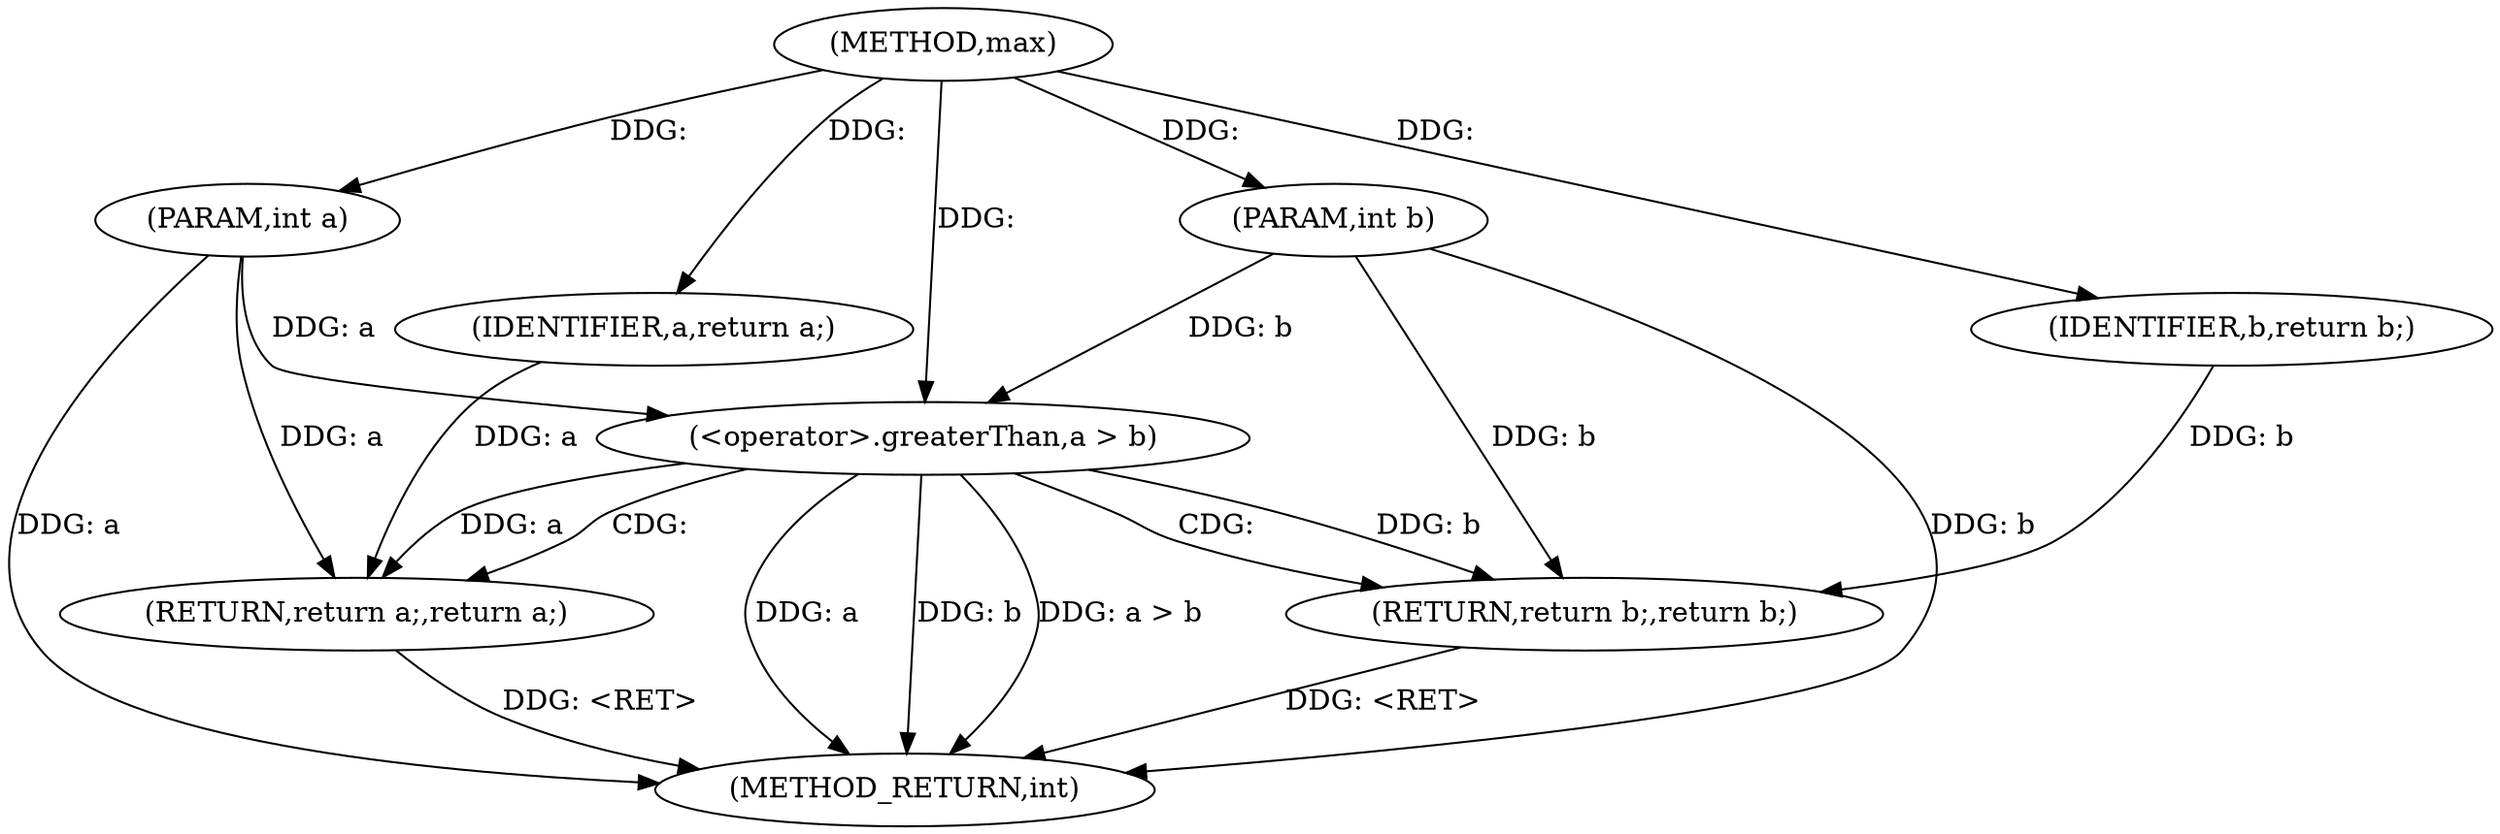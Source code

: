digraph "max" {  
"1000140" [label = "(METHOD,max)" ]
"1000153" [label = "(METHOD_RETURN,int)" ]
"1000141" [label = "(PARAM,int a)" ]
"1000142" [label = "(PARAM,int b)" ]
"1000145" [label = "(<operator>.greaterThan,a > b)" ]
"1000148" [label = "(RETURN,return a;,return a;)" ]
"1000149" [label = "(IDENTIFIER,a,return a;)" ]
"1000151" [label = "(RETURN,return b;,return b;)" ]
"1000152" [label = "(IDENTIFIER,b,return b;)" ]
  "1000141" -> "1000153"  [ label = "DDG: a"] 
  "1000142" -> "1000153"  [ label = "DDG: b"] 
  "1000145" -> "1000153"  [ label = "DDG: a"] 
  "1000145" -> "1000153"  [ label = "DDG: b"] 
  "1000145" -> "1000153"  [ label = "DDG: a > b"] 
  "1000151" -> "1000153"  [ label = "DDG: <RET>"] 
  "1000148" -> "1000153"  [ label = "DDG: <RET>"] 
  "1000140" -> "1000141"  [ label = "DDG: "] 
  "1000140" -> "1000142"  [ label = "DDG: "] 
  "1000149" -> "1000148"  [ label = "DDG: a"] 
  "1000145" -> "1000148"  [ label = "DDG: a"] 
  "1000141" -> "1000148"  [ label = "DDG: a"] 
  "1000141" -> "1000145"  [ label = "DDG: a"] 
  "1000140" -> "1000145"  [ label = "DDG: "] 
  "1000142" -> "1000145"  [ label = "DDG: b"] 
  "1000140" -> "1000149"  [ label = "DDG: "] 
  "1000152" -> "1000151"  [ label = "DDG: b"] 
  "1000145" -> "1000151"  [ label = "DDG: b"] 
  "1000142" -> "1000151"  [ label = "DDG: b"] 
  "1000140" -> "1000152"  [ label = "DDG: "] 
  "1000145" -> "1000148"  [ label = "CDG: "] 
  "1000145" -> "1000151"  [ label = "CDG: "] 
}
